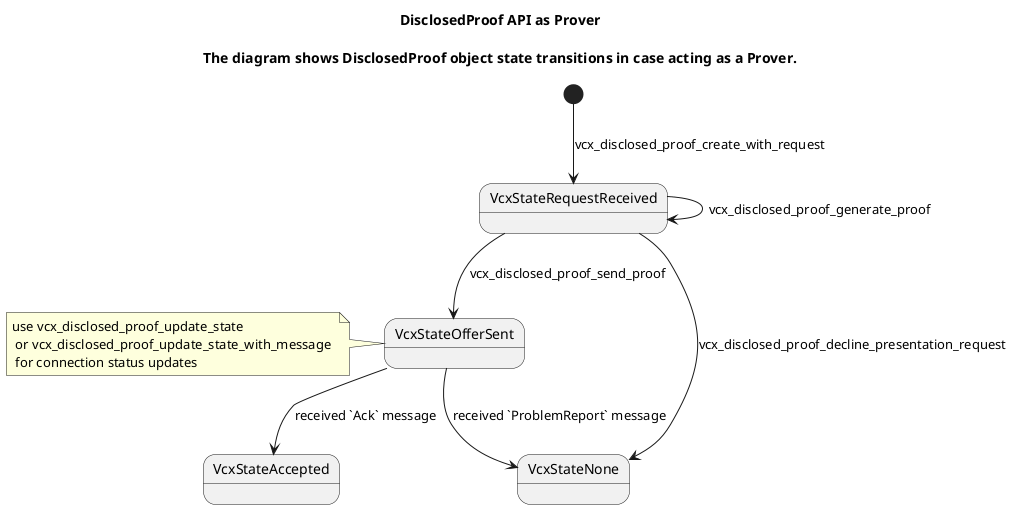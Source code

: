 @startuml
title
 DisclosedProof API as Prover

 The diagram shows DisclosedProof object state transitions in case acting as a Prover.
end title

[*] --> VcxStateRequestReceived: vcx_disclosed_proof_create_with_request

VcxStateRequestReceived --> VcxStateRequestReceived: vcx_disclosed_proof_generate_proof

VcxStateRequestReceived --> VcxStateOfferSent: vcx_disclosed_proof_send_proof

VcxStateRequestReceived --> VcxStateNone: vcx_disclosed_proof_decline_presentation_request

note left of VcxStateOfferSent : use vcx_disclosed_proof_update_state \n or vcx_disclosed_proof_update_state_with_message \n for connection status updates

VcxStateOfferSent --> VcxStateAccepted: received `Ack` message
VcxStateOfferSent --> VcxStateNone: received `ProblemReport` message

@enduml